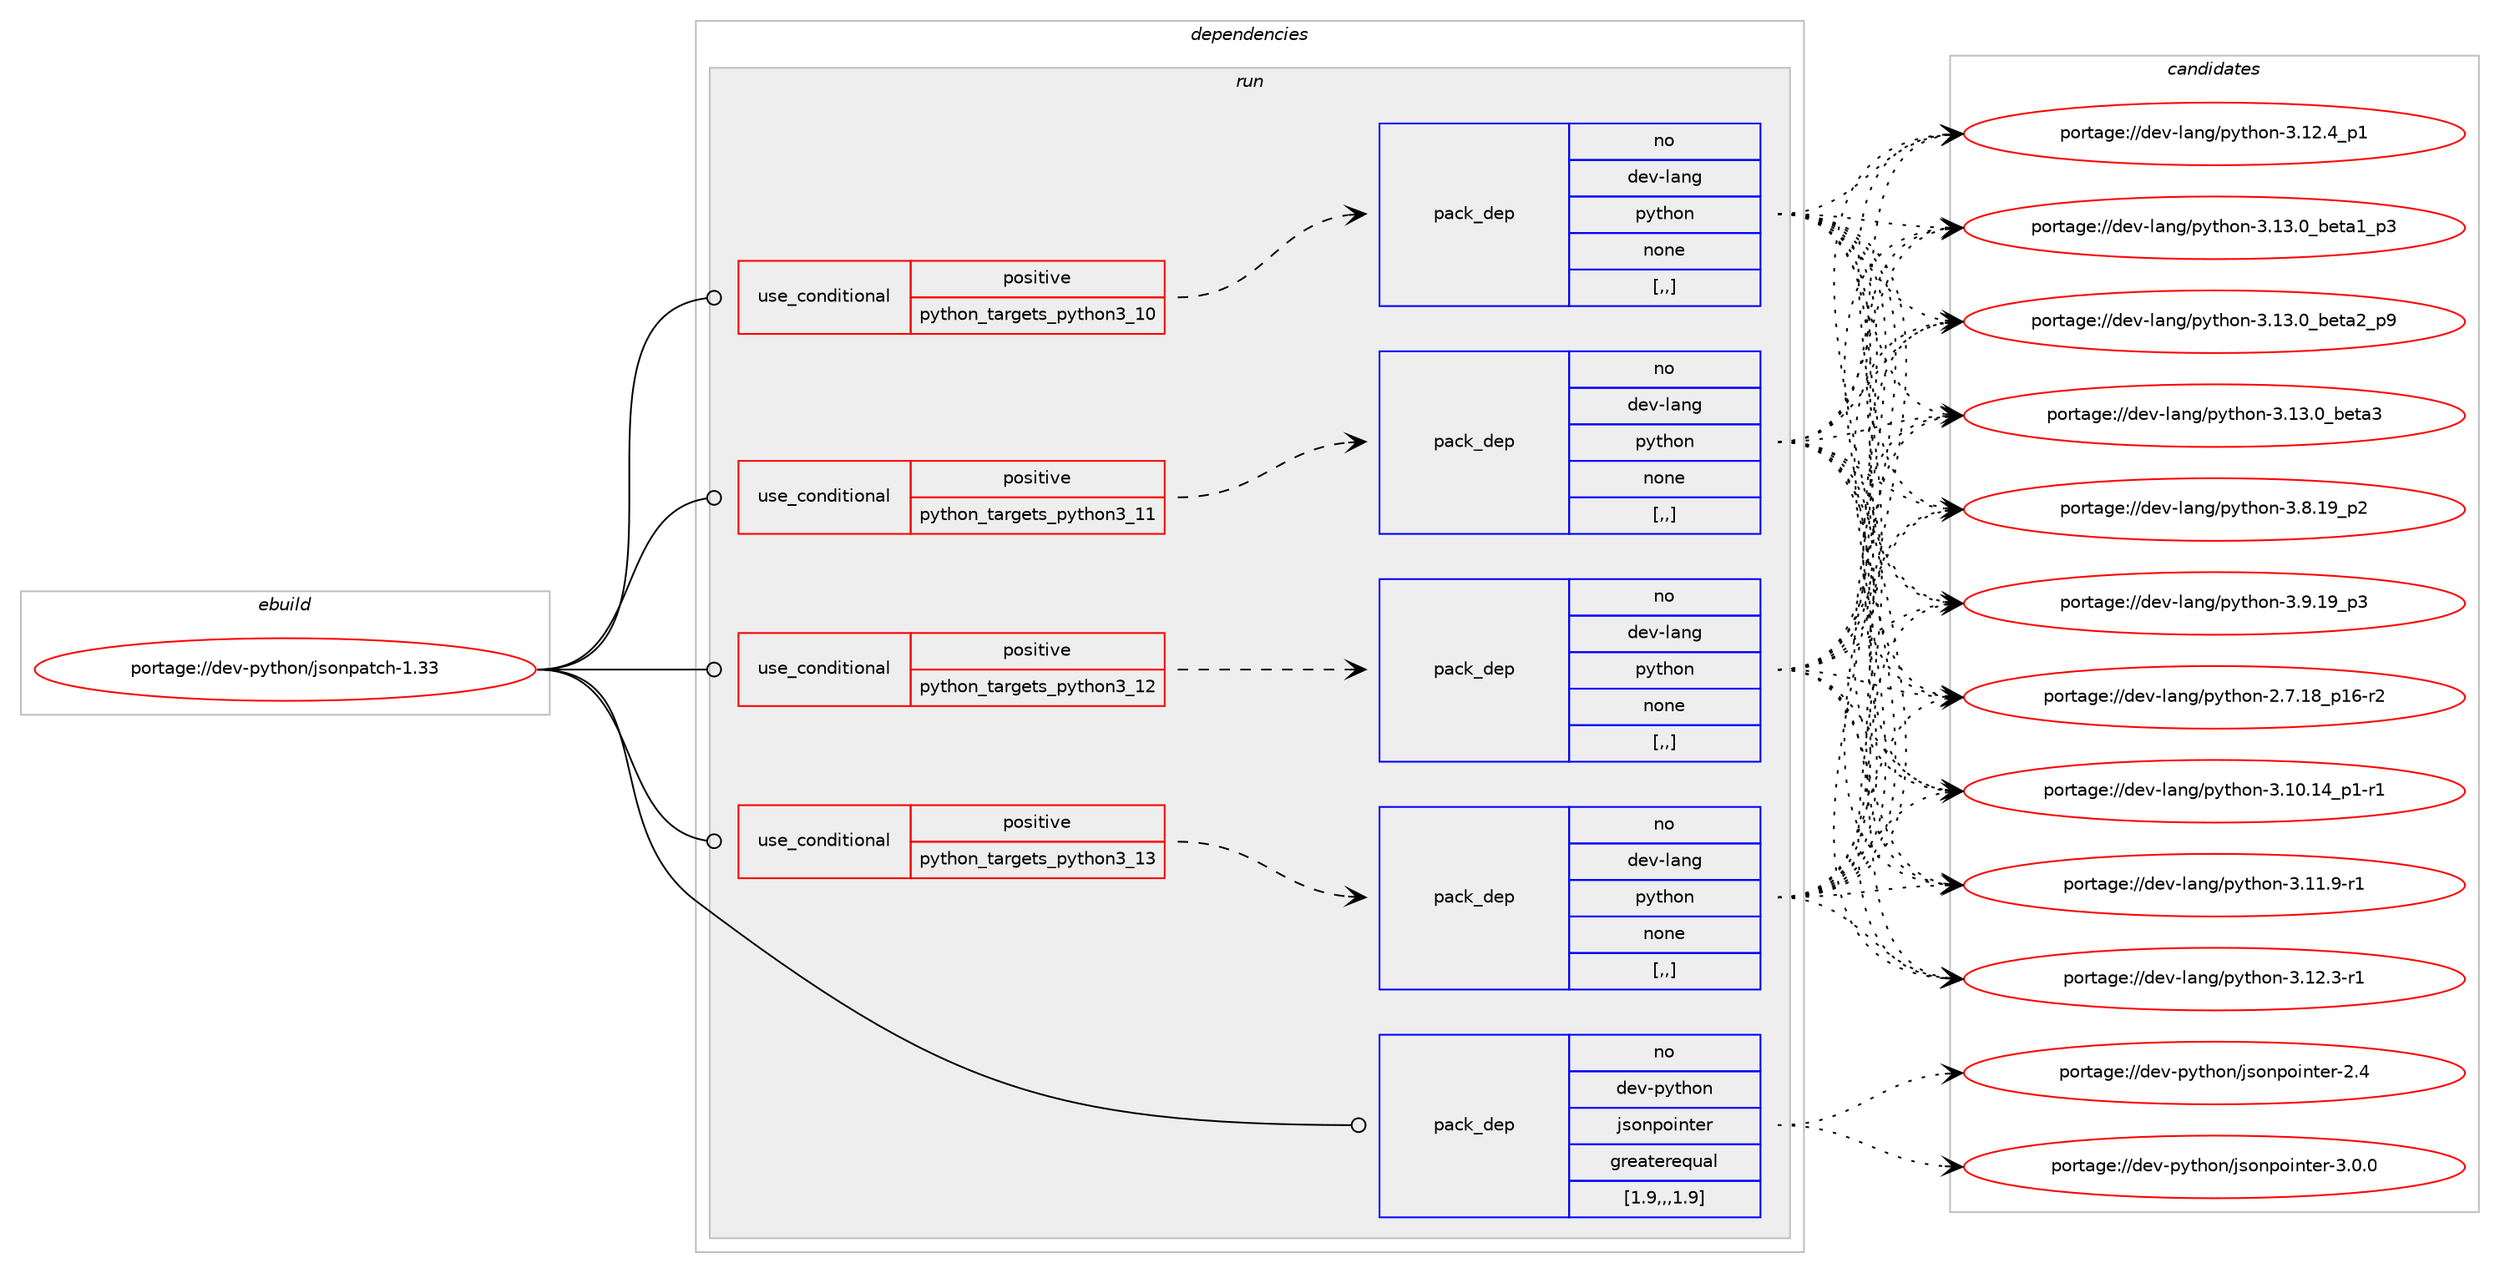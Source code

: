 digraph prolog {

# *************
# Graph options
# *************

newrank=true;
concentrate=true;
compound=true;
graph [rankdir=LR,fontname=Helvetica,fontsize=10,ranksep=1.5];#, ranksep=2.5, nodesep=0.2];
edge  [arrowhead=vee];
node  [fontname=Helvetica,fontsize=10];

# **********
# The ebuild
# **********

subgraph cluster_leftcol {
color=gray;
rank=same;
label=<<i>ebuild</i>>;
id [label="portage://dev-python/jsonpatch-1.33", color=red, width=4, href="../dev-python/jsonpatch-1.33.svg"];
}

# ****************
# The dependencies
# ****************

subgraph cluster_midcol {
color=gray;
label=<<i>dependencies</i>>;
subgraph cluster_compile {
fillcolor="#eeeeee";
style=filled;
label=<<i>compile</i>>;
}
subgraph cluster_compileandrun {
fillcolor="#eeeeee";
style=filled;
label=<<i>compile and run</i>>;
}
subgraph cluster_run {
fillcolor="#eeeeee";
style=filled;
label=<<i>run</i>>;
subgraph cond33036 {
dependency145822 [label=<<TABLE BORDER="0" CELLBORDER="1" CELLSPACING="0" CELLPADDING="4"><TR><TD ROWSPAN="3" CELLPADDING="10">use_conditional</TD></TR><TR><TD>positive</TD></TR><TR><TD>python_targets_python3_10</TD></TR></TABLE>>, shape=none, color=red];
subgraph pack111571 {
dependency145823 [label=<<TABLE BORDER="0" CELLBORDER="1" CELLSPACING="0" CELLPADDING="4" WIDTH="220"><TR><TD ROWSPAN="6" CELLPADDING="30">pack_dep</TD></TR><TR><TD WIDTH="110">no</TD></TR><TR><TD>dev-lang</TD></TR><TR><TD>python</TD></TR><TR><TD>none</TD></TR><TR><TD>[,,]</TD></TR></TABLE>>, shape=none, color=blue];
}
dependency145822:e -> dependency145823:w [weight=20,style="dashed",arrowhead="vee"];
}
id:e -> dependency145822:w [weight=20,style="solid",arrowhead="odot"];
subgraph cond33037 {
dependency145824 [label=<<TABLE BORDER="0" CELLBORDER="1" CELLSPACING="0" CELLPADDING="4"><TR><TD ROWSPAN="3" CELLPADDING="10">use_conditional</TD></TR><TR><TD>positive</TD></TR><TR><TD>python_targets_python3_11</TD></TR></TABLE>>, shape=none, color=red];
subgraph pack111572 {
dependency145825 [label=<<TABLE BORDER="0" CELLBORDER="1" CELLSPACING="0" CELLPADDING="4" WIDTH="220"><TR><TD ROWSPAN="6" CELLPADDING="30">pack_dep</TD></TR><TR><TD WIDTH="110">no</TD></TR><TR><TD>dev-lang</TD></TR><TR><TD>python</TD></TR><TR><TD>none</TD></TR><TR><TD>[,,]</TD></TR></TABLE>>, shape=none, color=blue];
}
dependency145824:e -> dependency145825:w [weight=20,style="dashed",arrowhead="vee"];
}
id:e -> dependency145824:w [weight=20,style="solid",arrowhead="odot"];
subgraph cond33038 {
dependency145826 [label=<<TABLE BORDER="0" CELLBORDER="1" CELLSPACING="0" CELLPADDING="4"><TR><TD ROWSPAN="3" CELLPADDING="10">use_conditional</TD></TR><TR><TD>positive</TD></TR><TR><TD>python_targets_python3_12</TD></TR></TABLE>>, shape=none, color=red];
subgraph pack111573 {
dependency145827 [label=<<TABLE BORDER="0" CELLBORDER="1" CELLSPACING="0" CELLPADDING="4" WIDTH="220"><TR><TD ROWSPAN="6" CELLPADDING="30">pack_dep</TD></TR><TR><TD WIDTH="110">no</TD></TR><TR><TD>dev-lang</TD></TR><TR><TD>python</TD></TR><TR><TD>none</TD></TR><TR><TD>[,,]</TD></TR></TABLE>>, shape=none, color=blue];
}
dependency145826:e -> dependency145827:w [weight=20,style="dashed",arrowhead="vee"];
}
id:e -> dependency145826:w [weight=20,style="solid",arrowhead="odot"];
subgraph cond33039 {
dependency145828 [label=<<TABLE BORDER="0" CELLBORDER="1" CELLSPACING="0" CELLPADDING="4"><TR><TD ROWSPAN="3" CELLPADDING="10">use_conditional</TD></TR><TR><TD>positive</TD></TR><TR><TD>python_targets_python3_13</TD></TR></TABLE>>, shape=none, color=red];
subgraph pack111574 {
dependency145829 [label=<<TABLE BORDER="0" CELLBORDER="1" CELLSPACING="0" CELLPADDING="4" WIDTH="220"><TR><TD ROWSPAN="6" CELLPADDING="30">pack_dep</TD></TR><TR><TD WIDTH="110">no</TD></TR><TR><TD>dev-lang</TD></TR><TR><TD>python</TD></TR><TR><TD>none</TD></TR><TR><TD>[,,]</TD></TR></TABLE>>, shape=none, color=blue];
}
dependency145828:e -> dependency145829:w [weight=20,style="dashed",arrowhead="vee"];
}
id:e -> dependency145828:w [weight=20,style="solid",arrowhead="odot"];
subgraph pack111575 {
dependency145830 [label=<<TABLE BORDER="0" CELLBORDER="1" CELLSPACING="0" CELLPADDING="4" WIDTH="220"><TR><TD ROWSPAN="6" CELLPADDING="30">pack_dep</TD></TR><TR><TD WIDTH="110">no</TD></TR><TR><TD>dev-python</TD></TR><TR><TD>jsonpointer</TD></TR><TR><TD>greaterequal</TD></TR><TR><TD>[1.9,,,1.9]</TD></TR></TABLE>>, shape=none, color=blue];
}
id:e -> dependency145830:w [weight=20,style="solid",arrowhead="odot"];
}
}

# **************
# The candidates
# **************

subgraph cluster_choices {
rank=same;
color=gray;
label=<<i>candidates</i>>;

subgraph choice111571 {
color=black;
nodesep=1;
choice100101118451089711010347112121116104111110455046554649569511249544511450 [label="portage://dev-lang/python-2.7.18_p16-r2", color=red, width=4,href="../dev-lang/python-2.7.18_p16-r2.svg"];
choice100101118451089711010347112121116104111110455146494846495295112494511449 [label="portage://dev-lang/python-3.10.14_p1-r1", color=red, width=4,href="../dev-lang/python-3.10.14_p1-r1.svg"];
choice100101118451089711010347112121116104111110455146494946574511449 [label="portage://dev-lang/python-3.11.9-r1", color=red, width=4,href="../dev-lang/python-3.11.9-r1.svg"];
choice100101118451089711010347112121116104111110455146495046514511449 [label="portage://dev-lang/python-3.12.3-r1", color=red, width=4,href="../dev-lang/python-3.12.3-r1.svg"];
choice100101118451089711010347112121116104111110455146495046529511249 [label="portage://dev-lang/python-3.12.4_p1", color=red, width=4,href="../dev-lang/python-3.12.4_p1.svg"];
choice10010111845108971101034711212111610411111045514649514648959810111697499511251 [label="portage://dev-lang/python-3.13.0_beta1_p3", color=red, width=4,href="../dev-lang/python-3.13.0_beta1_p3.svg"];
choice10010111845108971101034711212111610411111045514649514648959810111697509511257 [label="portage://dev-lang/python-3.13.0_beta2_p9", color=red, width=4,href="../dev-lang/python-3.13.0_beta2_p9.svg"];
choice1001011184510897110103471121211161041111104551464951464895981011169751 [label="portage://dev-lang/python-3.13.0_beta3", color=red, width=4,href="../dev-lang/python-3.13.0_beta3.svg"];
choice100101118451089711010347112121116104111110455146564649579511250 [label="portage://dev-lang/python-3.8.19_p2", color=red, width=4,href="../dev-lang/python-3.8.19_p2.svg"];
choice100101118451089711010347112121116104111110455146574649579511251 [label="portage://dev-lang/python-3.9.19_p3", color=red, width=4,href="../dev-lang/python-3.9.19_p3.svg"];
dependency145823:e -> choice100101118451089711010347112121116104111110455046554649569511249544511450:w [style=dotted,weight="100"];
dependency145823:e -> choice100101118451089711010347112121116104111110455146494846495295112494511449:w [style=dotted,weight="100"];
dependency145823:e -> choice100101118451089711010347112121116104111110455146494946574511449:w [style=dotted,weight="100"];
dependency145823:e -> choice100101118451089711010347112121116104111110455146495046514511449:w [style=dotted,weight="100"];
dependency145823:e -> choice100101118451089711010347112121116104111110455146495046529511249:w [style=dotted,weight="100"];
dependency145823:e -> choice10010111845108971101034711212111610411111045514649514648959810111697499511251:w [style=dotted,weight="100"];
dependency145823:e -> choice10010111845108971101034711212111610411111045514649514648959810111697509511257:w [style=dotted,weight="100"];
dependency145823:e -> choice1001011184510897110103471121211161041111104551464951464895981011169751:w [style=dotted,weight="100"];
dependency145823:e -> choice100101118451089711010347112121116104111110455146564649579511250:w [style=dotted,weight="100"];
dependency145823:e -> choice100101118451089711010347112121116104111110455146574649579511251:w [style=dotted,weight="100"];
}
subgraph choice111572 {
color=black;
nodesep=1;
choice100101118451089711010347112121116104111110455046554649569511249544511450 [label="portage://dev-lang/python-2.7.18_p16-r2", color=red, width=4,href="../dev-lang/python-2.7.18_p16-r2.svg"];
choice100101118451089711010347112121116104111110455146494846495295112494511449 [label="portage://dev-lang/python-3.10.14_p1-r1", color=red, width=4,href="../dev-lang/python-3.10.14_p1-r1.svg"];
choice100101118451089711010347112121116104111110455146494946574511449 [label="portage://dev-lang/python-3.11.9-r1", color=red, width=4,href="../dev-lang/python-3.11.9-r1.svg"];
choice100101118451089711010347112121116104111110455146495046514511449 [label="portage://dev-lang/python-3.12.3-r1", color=red, width=4,href="../dev-lang/python-3.12.3-r1.svg"];
choice100101118451089711010347112121116104111110455146495046529511249 [label="portage://dev-lang/python-3.12.4_p1", color=red, width=4,href="../dev-lang/python-3.12.4_p1.svg"];
choice10010111845108971101034711212111610411111045514649514648959810111697499511251 [label="portage://dev-lang/python-3.13.0_beta1_p3", color=red, width=4,href="../dev-lang/python-3.13.0_beta1_p3.svg"];
choice10010111845108971101034711212111610411111045514649514648959810111697509511257 [label="portage://dev-lang/python-3.13.0_beta2_p9", color=red, width=4,href="../dev-lang/python-3.13.0_beta2_p9.svg"];
choice1001011184510897110103471121211161041111104551464951464895981011169751 [label="portage://dev-lang/python-3.13.0_beta3", color=red, width=4,href="../dev-lang/python-3.13.0_beta3.svg"];
choice100101118451089711010347112121116104111110455146564649579511250 [label="portage://dev-lang/python-3.8.19_p2", color=red, width=4,href="../dev-lang/python-3.8.19_p2.svg"];
choice100101118451089711010347112121116104111110455146574649579511251 [label="portage://dev-lang/python-3.9.19_p3", color=red, width=4,href="../dev-lang/python-3.9.19_p3.svg"];
dependency145825:e -> choice100101118451089711010347112121116104111110455046554649569511249544511450:w [style=dotted,weight="100"];
dependency145825:e -> choice100101118451089711010347112121116104111110455146494846495295112494511449:w [style=dotted,weight="100"];
dependency145825:e -> choice100101118451089711010347112121116104111110455146494946574511449:w [style=dotted,weight="100"];
dependency145825:e -> choice100101118451089711010347112121116104111110455146495046514511449:w [style=dotted,weight="100"];
dependency145825:e -> choice100101118451089711010347112121116104111110455146495046529511249:w [style=dotted,weight="100"];
dependency145825:e -> choice10010111845108971101034711212111610411111045514649514648959810111697499511251:w [style=dotted,weight="100"];
dependency145825:e -> choice10010111845108971101034711212111610411111045514649514648959810111697509511257:w [style=dotted,weight="100"];
dependency145825:e -> choice1001011184510897110103471121211161041111104551464951464895981011169751:w [style=dotted,weight="100"];
dependency145825:e -> choice100101118451089711010347112121116104111110455146564649579511250:w [style=dotted,weight="100"];
dependency145825:e -> choice100101118451089711010347112121116104111110455146574649579511251:w [style=dotted,weight="100"];
}
subgraph choice111573 {
color=black;
nodesep=1;
choice100101118451089711010347112121116104111110455046554649569511249544511450 [label="portage://dev-lang/python-2.7.18_p16-r2", color=red, width=4,href="../dev-lang/python-2.7.18_p16-r2.svg"];
choice100101118451089711010347112121116104111110455146494846495295112494511449 [label="portage://dev-lang/python-3.10.14_p1-r1", color=red, width=4,href="../dev-lang/python-3.10.14_p1-r1.svg"];
choice100101118451089711010347112121116104111110455146494946574511449 [label="portage://dev-lang/python-3.11.9-r1", color=red, width=4,href="../dev-lang/python-3.11.9-r1.svg"];
choice100101118451089711010347112121116104111110455146495046514511449 [label="portage://dev-lang/python-3.12.3-r1", color=red, width=4,href="../dev-lang/python-3.12.3-r1.svg"];
choice100101118451089711010347112121116104111110455146495046529511249 [label="portage://dev-lang/python-3.12.4_p1", color=red, width=4,href="../dev-lang/python-3.12.4_p1.svg"];
choice10010111845108971101034711212111610411111045514649514648959810111697499511251 [label="portage://dev-lang/python-3.13.0_beta1_p3", color=red, width=4,href="../dev-lang/python-3.13.0_beta1_p3.svg"];
choice10010111845108971101034711212111610411111045514649514648959810111697509511257 [label="portage://dev-lang/python-3.13.0_beta2_p9", color=red, width=4,href="../dev-lang/python-3.13.0_beta2_p9.svg"];
choice1001011184510897110103471121211161041111104551464951464895981011169751 [label="portage://dev-lang/python-3.13.0_beta3", color=red, width=4,href="../dev-lang/python-3.13.0_beta3.svg"];
choice100101118451089711010347112121116104111110455146564649579511250 [label="portage://dev-lang/python-3.8.19_p2", color=red, width=4,href="../dev-lang/python-3.8.19_p2.svg"];
choice100101118451089711010347112121116104111110455146574649579511251 [label="portage://dev-lang/python-3.9.19_p3", color=red, width=4,href="../dev-lang/python-3.9.19_p3.svg"];
dependency145827:e -> choice100101118451089711010347112121116104111110455046554649569511249544511450:w [style=dotted,weight="100"];
dependency145827:e -> choice100101118451089711010347112121116104111110455146494846495295112494511449:w [style=dotted,weight="100"];
dependency145827:e -> choice100101118451089711010347112121116104111110455146494946574511449:w [style=dotted,weight="100"];
dependency145827:e -> choice100101118451089711010347112121116104111110455146495046514511449:w [style=dotted,weight="100"];
dependency145827:e -> choice100101118451089711010347112121116104111110455146495046529511249:w [style=dotted,weight="100"];
dependency145827:e -> choice10010111845108971101034711212111610411111045514649514648959810111697499511251:w [style=dotted,weight="100"];
dependency145827:e -> choice10010111845108971101034711212111610411111045514649514648959810111697509511257:w [style=dotted,weight="100"];
dependency145827:e -> choice1001011184510897110103471121211161041111104551464951464895981011169751:w [style=dotted,weight="100"];
dependency145827:e -> choice100101118451089711010347112121116104111110455146564649579511250:w [style=dotted,weight="100"];
dependency145827:e -> choice100101118451089711010347112121116104111110455146574649579511251:w [style=dotted,weight="100"];
}
subgraph choice111574 {
color=black;
nodesep=1;
choice100101118451089711010347112121116104111110455046554649569511249544511450 [label="portage://dev-lang/python-2.7.18_p16-r2", color=red, width=4,href="../dev-lang/python-2.7.18_p16-r2.svg"];
choice100101118451089711010347112121116104111110455146494846495295112494511449 [label="portage://dev-lang/python-3.10.14_p1-r1", color=red, width=4,href="../dev-lang/python-3.10.14_p1-r1.svg"];
choice100101118451089711010347112121116104111110455146494946574511449 [label="portage://dev-lang/python-3.11.9-r1", color=red, width=4,href="../dev-lang/python-3.11.9-r1.svg"];
choice100101118451089711010347112121116104111110455146495046514511449 [label="portage://dev-lang/python-3.12.3-r1", color=red, width=4,href="../dev-lang/python-3.12.3-r1.svg"];
choice100101118451089711010347112121116104111110455146495046529511249 [label="portage://dev-lang/python-3.12.4_p1", color=red, width=4,href="../dev-lang/python-3.12.4_p1.svg"];
choice10010111845108971101034711212111610411111045514649514648959810111697499511251 [label="portage://dev-lang/python-3.13.0_beta1_p3", color=red, width=4,href="../dev-lang/python-3.13.0_beta1_p3.svg"];
choice10010111845108971101034711212111610411111045514649514648959810111697509511257 [label="portage://dev-lang/python-3.13.0_beta2_p9", color=red, width=4,href="../dev-lang/python-3.13.0_beta2_p9.svg"];
choice1001011184510897110103471121211161041111104551464951464895981011169751 [label="portage://dev-lang/python-3.13.0_beta3", color=red, width=4,href="../dev-lang/python-3.13.0_beta3.svg"];
choice100101118451089711010347112121116104111110455146564649579511250 [label="portage://dev-lang/python-3.8.19_p2", color=red, width=4,href="../dev-lang/python-3.8.19_p2.svg"];
choice100101118451089711010347112121116104111110455146574649579511251 [label="portage://dev-lang/python-3.9.19_p3", color=red, width=4,href="../dev-lang/python-3.9.19_p3.svg"];
dependency145829:e -> choice100101118451089711010347112121116104111110455046554649569511249544511450:w [style=dotted,weight="100"];
dependency145829:e -> choice100101118451089711010347112121116104111110455146494846495295112494511449:w [style=dotted,weight="100"];
dependency145829:e -> choice100101118451089711010347112121116104111110455146494946574511449:w [style=dotted,weight="100"];
dependency145829:e -> choice100101118451089711010347112121116104111110455146495046514511449:w [style=dotted,weight="100"];
dependency145829:e -> choice100101118451089711010347112121116104111110455146495046529511249:w [style=dotted,weight="100"];
dependency145829:e -> choice10010111845108971101034711212111610411111045514649514648959810111697499511251:w [style=dotted,weight="100"];
dependency145829:e -> choice10010111845108971101034711212111610411111045514649514648959810111697509511257:w [style=dotted,weight="100"];
dependency145829:e -> choice1001011184510897110103471121211161041111104551464951464895981011169751:w [style=dotted,weight="100"];
dependency145829:e -> choice100101118451089711010347112121116104111110455146564649579511250:w [style=dotted,weight="100"];
dependency145829:e -> choice100101118451089711010347112121116104111110455146574649579511251:w [style=dotted,weight="100"];
}
subgraph choice111575 {
color=black;
nodesep=1;
choice100101118451121211161041111104710611511111011211110511011610111445504652 [label="portage://dev-python/jsonpointer-2.4", color=red, width=4,href="../dev-python/jsonpointer-2.4.svg"];
choice1001011184511212111610411111047106115111110112111105110116101114455146484648 [label="portage://dev-python/jsonpointer-3.0.0", color=red, width=4,href="../dev-python/jsonpointer-3.0.0.svg"];
dependency145830:e -> choice100101118451121211161041111104710611511111011211110511011610111445504652:w [style=dotted,weight="100"];
dependency145830:e -> choice1001011184511212111610411111047106115111110112111105110116101114455146484648:w [style=dotted,weight="100"];
}
}

}
